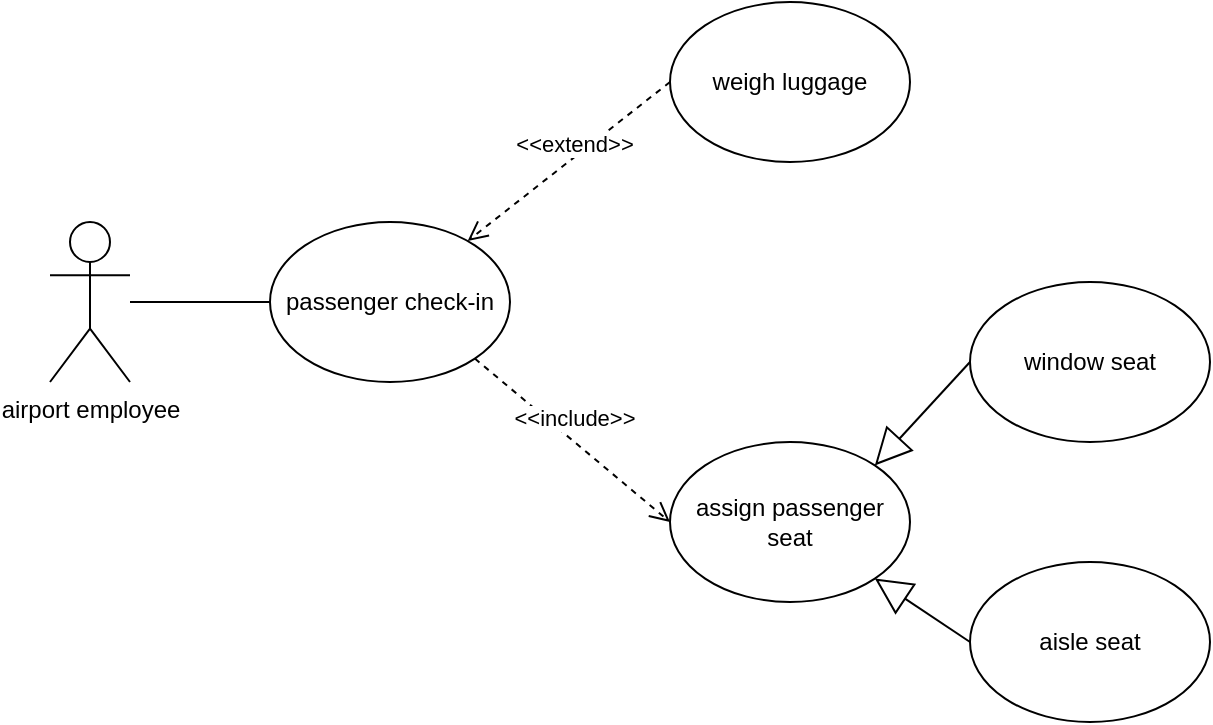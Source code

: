 <mxfile version="24.8.4" pages="2">
  <diagram name="Page-1" id="H8jIw6JefCRMUJeEzR51">
    <mxGraphModel dx="922" dy="507" grid="1" gridSize="10" guides="1" tooltips="1" connect="1" arrows="1" fold="1" page="1" pageScale="1" pageWidth="827" pageHeight="1169" math="0" shadow="0">
      <root>
        <mxCell id="0" />
        <mxCell id="1" parent="0" />
        <mxCell id="rG6e6a2qZV66wdQRBcMc-1" value="airport employee" style="shape=umlActor;verticalLabelPosition=bottom;verticalAlign=top;html=1;outlineConnect=0;" vertex="1" parent="1">
          <mxGeometry x="60" y="140" width="40" height="80" as="geometry" />
        </mxCell>
        <mxCell id="rG6e6a2qZV66wdQRBcMc-4" value="" style="endArrow=none;html=1;rounded=0;entryX=0;entryY=0.5;entryDx=0;entryDy=0;" edge="1" parent="1" source="rG6e6a2qZV66wdQRBcMc-1" target="rG6e6a2qZV66wdQRBcMc-7">
          <mxGeometry width="50" height="50" relative="1" as="geometry">
            <mxPoint x="100" y="170" as="sourcePoint" />
            <mxPoint x="240" y="90" as="targetPoint" />
          </mxGeometry>
        </mxCell>
        <mxCell id="rG6e6a2qZV66wdQRBcMc-7" value="passenger check-in" style="ellipse;whiteSpace=wrap;html=1;" vertex="1" parent="1">
          <mxGeometry x="170" y="140" width="120" height="80" as="geometry" />
        </mxCell>
        <mxCell id="rG6e6a2qZV66wdQRBcMc-9" value="assign passenger seat" style="ellipse;whiteSpace=wrap;html=1;" vertex="1" parent="1">
          <mxGeometry x="370" y="250" width="120" height="80" as="geometry" />
        </mxCell>
        <mxCell id="rG6e6a2qZV66wdQRBcMc-12" value="&amp;lt;&amp;lt;extend&amp;gt;&amp;gt;" style="html=1;verticalAlign=bottom;endArrow=open;dashed=1;endSize=8;curved=0;rounded=0;exitX=0;exitY=0.5;exitDx=0;exitDy=0;" edge="1" parent="1" source="rG6e6a2qZV66wdQRBcMc-13" target="rG6e6a2qZV66wdQRBcMc-7">
          <mxGeometry x="-0.02" y="2" relative="1" as="geometry">
            <mxPoint x="430" y="40" as="sourcePoint" />
            <mxPoint x="380" y="70" as="targetPoint" />
            <mxPoint as="offset" />
          </mxGeometry>
        </mxCell>
        <mxCell id="rG6e6a2qZV66wdQRBcMc-13" value="weigh luggage" style="ellipse;whiteSpace=wrap;html=1;" vertex="1" parent="1">
          <mxGeometry x="370" y="30" width="120" height="80" as="geometry" />
        </mxCell>
        <mxCell id="rG6e6a2qZV66wdQRBcMc-14" value="" style="endArrow=block;endSize=16;endFill=0;html=1;rounded=0;entryX=1;entryY=0;entryDx=0;entryDy=0;exitX=0;exitY=0.5;exitDx=0;exitDy=0;" edge="1" parent="1" source="rG6e6a2qZV66wdQRBcMc-16" target="rG6e6a2qZV66wdQRBcMc-9">
          <mxGeometry x="-0.36" y="72" width="160" relative="1" as="geometry">
            <mxPoint x="490" y="190" as="sourcePoint" />
            <mxPoint x="610" y="220" as="targetPoint" />
            <mxPoint as="offset" />
          </mxGeometry>
        </mxCell>
        <mxCell id="rG6e6a2qZV66wdQRBcMc-15" value="" style="endArrow=block;endSize=16;endFill=0;html=1;rounded=0;entryX=1;entryY=1;entryDx=0;entryDy=0;exitX=0;exitY=0.5;exitDx=0;exitDy=0;" edge="1" parent="1" source="rG6e6a2qZV66wdQRBcMc-17" target="rG6e6a2qZV66wdQRBcMc-9">
          <mxGeometry width="160" relative="1" as="geometry">
            <mxPoint x="460" y="310" as="sourcePoint" />
            <mxPoint x="390" y="270" as="targetPoint" />
          </mxGeometry>
        </mxCell>
        <mxCell id="rG6e6a2qZV66wdQRBcMc-16" value="window seat" style="ellipse;whiteSpace=wrap;html=1;" vertex="1" parent="1">
          <mxGeometry x="520" y="170" width="120" height="80" as="geometry" />
        </mxCell>
        <mxCell id="rG6e6a2qZV66wdQRBcMc-17" value="aisle seat" style="ellipse;whiteSpace=wrap;html=1;" vertex="1" parent="1">
          <mxGeometry x="520" y="310" width="120" height="80" as="geometry" />
        </mxCell>
        <mxCell id="rG6e6a2qZV66wdQRBcMc-18" value="&amp;lt;&amp;lt;include&amp;gt;&amp;gt;" style="html=1;verticalAlign=bottom;endArrow=open;dashed=1;endSize=8;curved=0;rounded=0;exitX=1;exitY=1;exitDx=0;exitDy=0;entryX=0;entryY=0.5;entryDx=0;entryDy=0;" edge="1" parent="1" source="rG6e6a2qZV66wdQRBcMc-7" target="rG6e6a2qZV66wdQRBcMc-9">
          <mxGeometry x="-0.02" y="2" relative="1" as="geometry">
            <mxPoint x="377" y="200" as="sourcePoint" />
            <mxPoint x="260" y="310" as="targetPoint" />
            <mxPoint as="offset" />
          </mxGeometry>
        </mxCell>
      </root>
    </mxGraphModel>
  </diagram>
  <diagram id="5SfNsEIWRl1bYj4xdvO9" name="Page-2">
    <mxGraphModel dx="1162" dy="507" grid="1" gridSize="10" guides="1" tooltips="1" connect="1" arrows="1" fold="1" page="1" pageScale="1" pageWidth="827" pageHeight="1169" math="0" shadow="0">
      <root>
        <mxCell id="0" />
        <mxCell id="1" parent="0" />
        <mxCell id="fpTODDK1KIB0UlfbkUEE-19" value="&lt;p style=&quot;margin:0px;margin-top:6px;text-align:center;&quot;&gt;&lt;b&gt;&amp;lt;&amp;lt;subsystem&amp;gt;&amp;gt;&lt;/b&gt;&lt;/p&gt;&lt;p style=&quot;margin:0px;margin-top:6px;text-align:center;&quot;&gt;&lt;b&gt;Ulozisko&lt;/b&gt;&lt;/p&gt;&lt;hr size=&quot;1&quot; style=&quot;border-style:solid;&quot;&gt;" style="align=left;overflow=fill;html=1;dropTarget=0;whiteSpace=wrap;" vertex="1" parent="1">
          <mxGeometry x="590" y="10" width="180" height="240" as="geometry" />
        </mxCell>
        <mxCell id="fpTODDK1KIB0UlfbkUEE-20" value="" style="shape=component;jettyWidth=8;jettyHeight=4;" vertex="1" parent="fpTODDK1KIB0UlfbkUEE-19">
          <mxGeometry x="1" width="20" height="20" relative="1" as="geometry">
            <mxPoint x="-24" y="4" as="offset" />
          </mxGeometry>
        </mxCell>
        <mxCell id="fpTODDK1KIB0UlfbkUEE-21" value="&lt;p style=&quot;margin:0px;margin-top:6px;text-align:center;&quot;&gt;&lt;b&gt;&amp;lt;&amp;lt;subsystem&amp;gt;&amp;gt;&lt;/b&gt;&lt;/p&gt;&lt;p style=&quot;margin:0px;margin-top:6px;text-align:center;&quot;&gt;&lt;b&gt;Riadiaca jednotka&lt;/b&gt;&lt;br&gt;&lt;/p&gt;&lt;hr size=&quot;1&quot; style=&quot;border-style:solid;&quot;&gt;&lt;p style=&quot;margin:0px;margin-left:8px;&quot;&gt;&lt;br&gt;&lt;/p&gt;" style="align=left;overflow=fill;html=1;dropTarget=0;whiteSpace=wrap;" vertex="1" parent="1">
          <mxGeometry x="340" y="260" width="180" height="240" as="geometry" />
        </mxCell>
        <mxCell id="fpTODDK1KIB0UlfbkUEE-22" value="" style="shape=component;jettyWidth=8;jettyHeight=4;" vertex="1" parent="fpTODDK1KIB0UlfbkUEE-21">
          <mxGeometry x="1" width="20" height="20" relative="1" as="geometry">
            <mxPoint x="-24" y="4" as="offset" />
          </mxGeometry>
        </mxCell>
        <mxCell id="fpTODDK1KIB0UlfbkUEE-23" value="&lt;p style=&quot;margin:0px;margin-top:6px;text-align:center;&quot;&gt;&lt;b&gt;&amp;lt;&amp;lt;subsystem&amp;gt;&amp;gt;&lt;/b&gt;&lt;/p&gt;&lt;p style=&quot;margin:0px;margin-top:6px;text-align:center;&quot;&gt;&lt;b&gt;Aplikacia&lt;/b&gt;&lt;/p&gt;&lt;hr size=&quot;1&quot; style=&quot;border-style:solid;&quot;&gt;&lt;p style=&quot;margin:0px;margin-left:8px;&quot;&gt;&lt;br&gt;&lt;/p&gt;" style="align=left;overflow=fill;html=1;dropTarget=0;whiteSpace=wrap;" vertex="1" parent="1">
          <mxGeometry x="70" y="10" width="180" height="240" as="geometry" />
        </mxCell>
        <mxCell id="fpTODDK1KIB0UlfbkUEE-24" value="" style="shape=component;jettyWidth=8;jettyHeight=4;" vertex="1" parent="fpTODDK1KIB0UlfbkUEE-23">
          <mxGeometry x="1" width="20" height="20" relative="1" as="geometry">
            <mxPoint x="-24" y="4" as="offset" />
          </mxGeometry>
        </mxCell>
      </root>
    </mxGraphModel>
  </diagram>
</mxfile>
